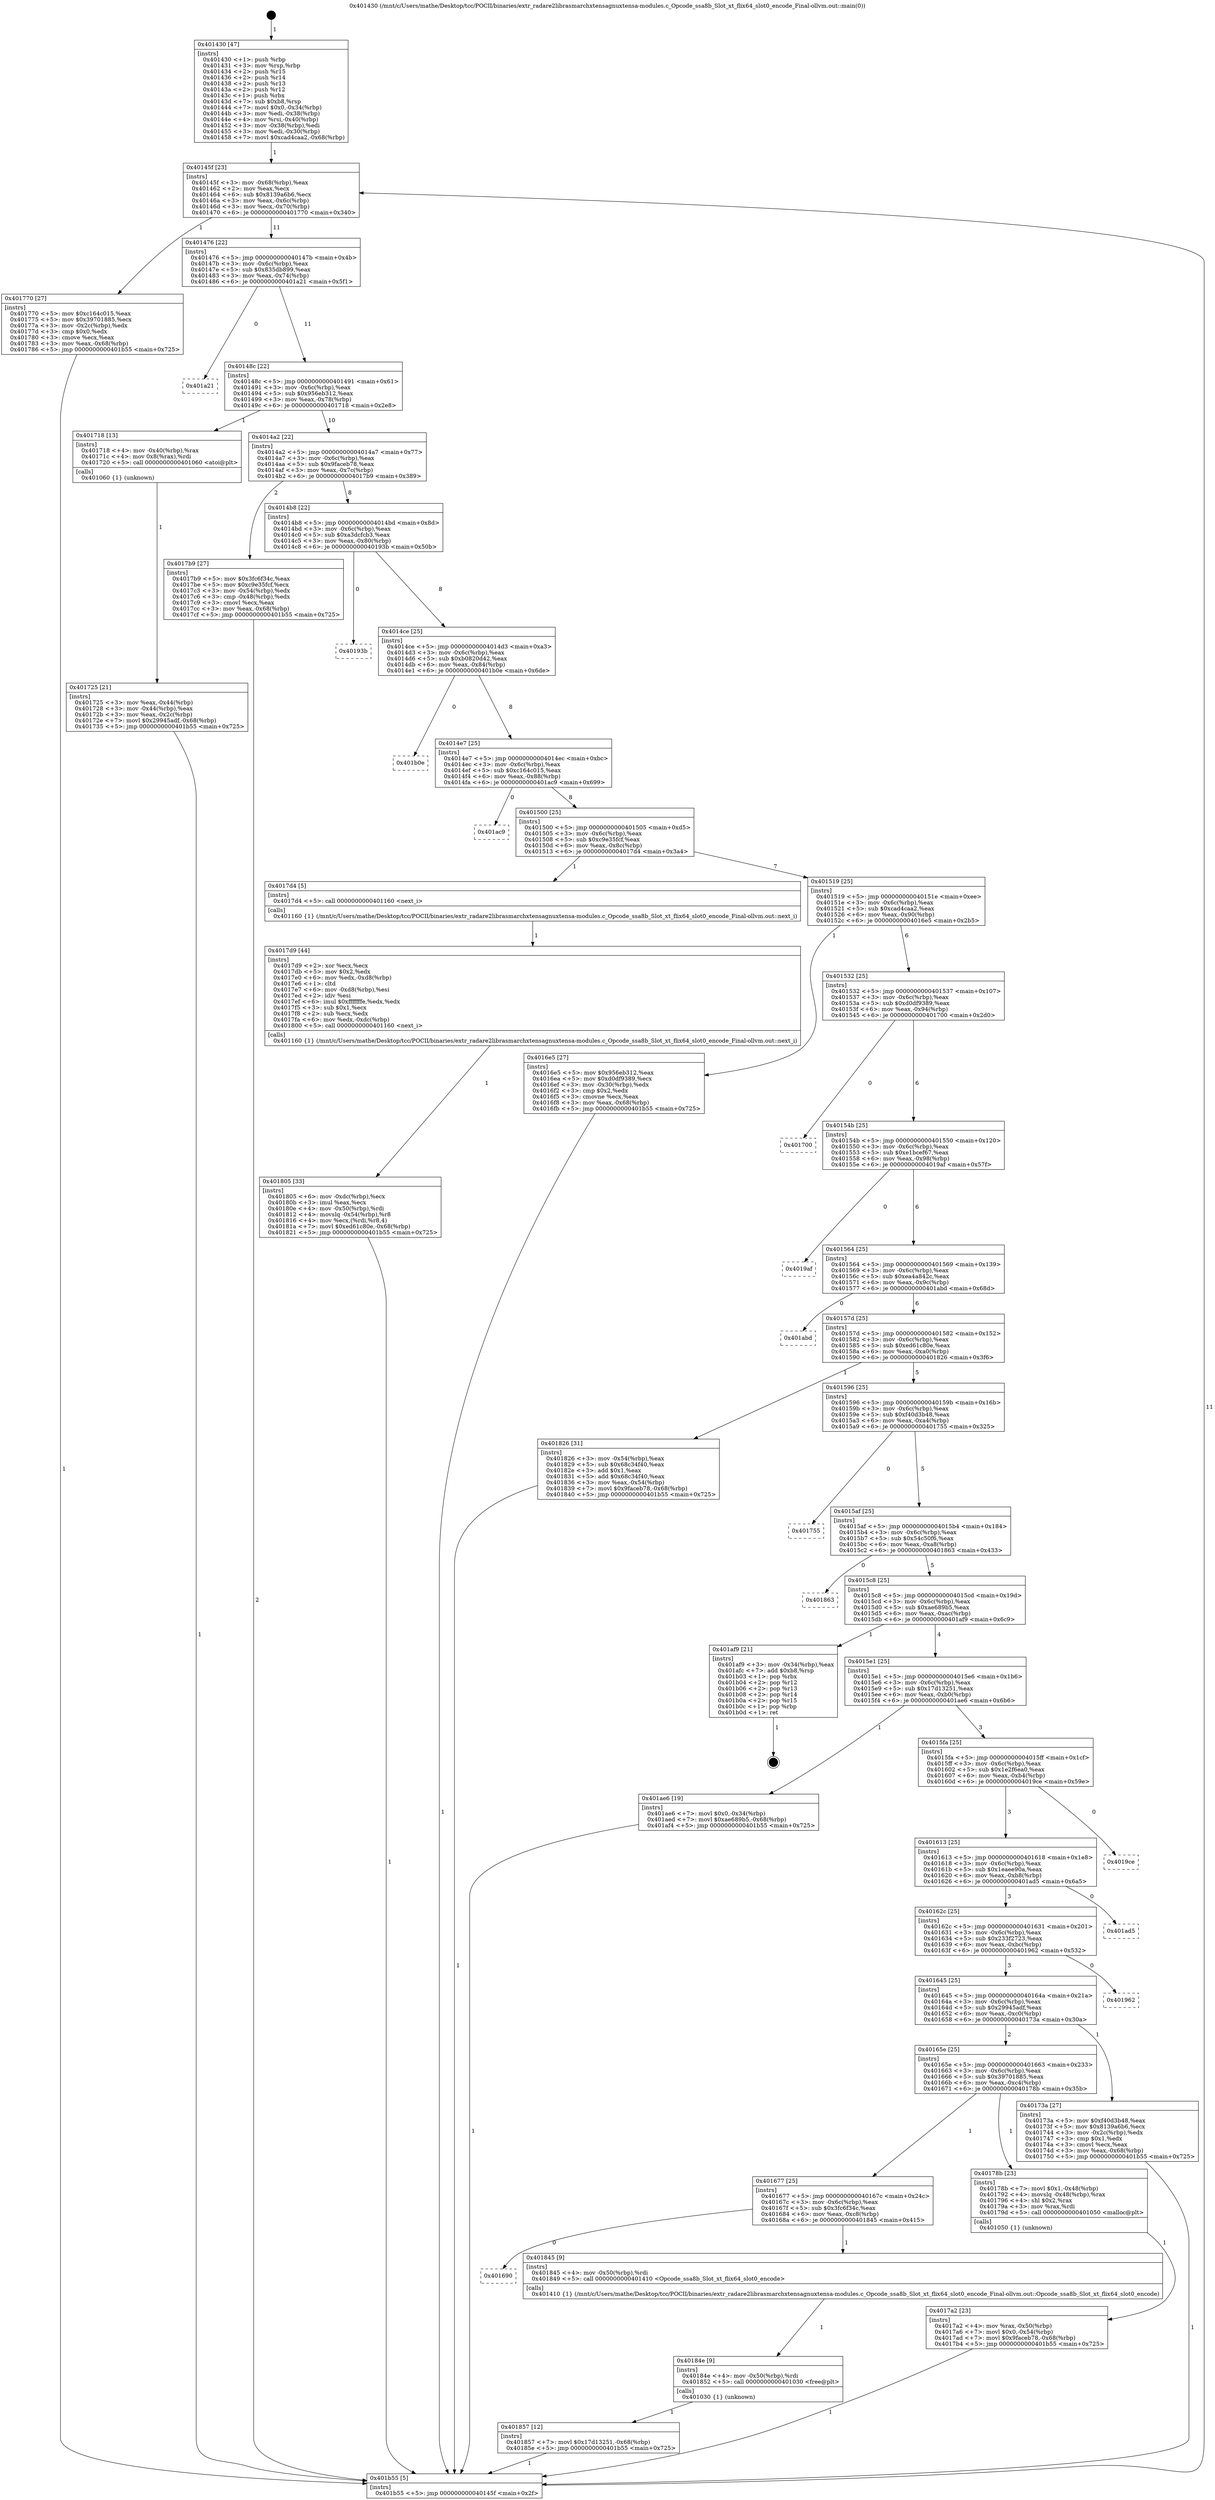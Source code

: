 digraph "0x401430" {
  label = "0x401430 (/mnt/c/Users/mathe/Desktop/tcc/POCII/binaries/extr_radare2librasmarchxtensagnuxtensa-modules.c_Opcode_ssa8b_Slot_xt_flix64_slot0_encode_Final-ollvm.out::main(0))"
  labelloc = "t"
  node[shape=record]

  Entry [label="",width=0.3,height=0.3,shape=circle,fillcolor=black,style=filled]
  "0x40145f" [label="{
     0x40145f [23]\l
     | [instrs]\l
     &nbsp;&nbsp;0x40145f \<+3\>: mov -0x68(%rbp),%eax\l
     &nbsp;&nbsp;0x401462 \<+2\>: mov %eax,%ecx\l
     &nbsp;&nbsp;0x401464 \<+6\>: sub $0x8139a6b6,%ecx\l
     &nbsp;&nbsp;0x40146a \<+3\>: mov %eax,-0x6c(%rbp)\l
     &nbsp;&nbsp;0x40146d \<+3\>: mov %ecx,-0x70(%rbp)\l
     &nbsp;&nbsp;0x401470 \<+6\>: je 0000000000401770 \<main+0x340\>\l
  }"]
  "0x401770" [label="{
     0x401770 [27]\l
     | [instrs]\l
     &nbsp;&nbsp;0x401770 \<+5\>: mov $0xc164c015,%eax\l
     &nbsp;&nbsp;0x401775 \<+5\>: mov $0x39701885,%ecx\l
     &nbsp;&nbsp;0x40177a \<+3\>: mov -0x2c(%rbp),%edx\l
     &nbsp;&nbsp;0x40177d \<+3\>: cmp $0x0,%edx\l
     &nbsp;&nbsp;0x401780 \<+3\>: cmove %ecx,%eax\l
     &nbsp;&nbsp;0x401783 \<+3\>: mov %eax,-0x68(%rbp)\l
     &nbsp;&nbsp;0x401786 \<+5\>: jmp 0000000000401b55 \<main+0x725\>\l
  }"]
  "0x401476" [label="{
     0x401476 [22]\l
     | [instrs]\l
     &nbsp;&nbsp;0x401476 \<+5\>: jmp 000000000040147b \<main+0x4b\>\l
     &nbsp;&nbsp;0x40147b \<+3\>: mov -0x6c(%rbp),%eax\l
     &nbsp;&nbsp;0x40147e \<+5\>: sub $0x835db899,%eax\l
     &nbsp;&nbsp;0x401483 \<+3\>: mov %eax,-0x74(%rbp)\l
     &nbsp;&nbsp;0x401486 \<+6\>: je 0000000000401a21 \<main+0x5f1\>\l
  }"]
  Exit [label="",width=0.3,height=0.3,shape=circle,fillcolor=black,style=filled,peripheries=2]
  "0x401a21" [label="{
     0x401a21\l
  }", style=dashed]
  "0x40148c" [label="{
     0x40148c [22]\l
     | [instrs]\l
     &nbsp;&nbsp;0x40148c \<+5\>: jmp 0000000000401491 \<main+0x61\>\l
     &nbsp;&nbsp;0x401491 \<+3\>: mov -0x6c(%rbp),%eax\l
     &nbsp;&nbsp;0x401494 \<+5\>: sub $0x956eb312,%eax\l
     &nbsp;&nbsp;0x401499 \<+3\>: mov %eax,-0x78(%rbp)\l
     &nbsp;&nbsp;0x40149c \<+6\>: je 0000000000401718 \<main+0x2e8\>\l
  }"]
  "0x401857" [label="{
     0x401857 [12]\l
     | [instrs]\l
     &nbsp;&nbsp;0x401857 \<+7\>: movl $0x17d13251,-0x68(%rbp)\l
     &nbsp;&nbsp;0x40185e \<+5\>: jmp 0000000000401b55 \<main+0x725\>\l
  }"]
  "0x401718" [label="{
     0x401718 [13]\l
     | [instrs]\l
     &nbsp;&nbsp;0x401718 \<+4\>: mov -0x40(%rbp),%rax\l
     &nbsp;&nbsp;0x40171c \<+4\>: mov 0x8(%rax),%rdi\l
     &nbsp;&nbsp;0x401720 \<+5\>: call 0000000000401060 \<atoi@plt\>\l
     | [calls]\l
     &nbsp;&nbsp;0x401060 \{1\} (unknown)\l
  }"]
  "0x4014a2" [label="{
     0x4014a2 [22]\l
     | [instrs]\l
     &nbsp;&nbsp;0x4014a2 \<+5\>: jmp 00000000004014a7 \<main+0x77\>\l
     &nbsp;&nbsp;0x4014a7 \<+3\>: mov -0x6c(%rbp),%eax\l
     &nbsp;&nbsp;0x4014aa \<+5\>: sub $0x9faceb78,%eax\l
     &nbsp;&nbsp;0x4014af \<+3\>: mov %eax,-0x7c(%rbp)\l
     &nbsp;&nbsp;0x4014b2 \<+6\>: je 00000000004017b9 \<main+0x389\>\l
  }"]
  "0x40184e" [label="{
     0x40184e [9]\l
     | [instrs]\l
     &nbsp;&nbsp;0x40184e \<+4\>: mov -0x50(%rbp),%rdi\l
     &nbsp;&nbsp;0x401852 \<+5\>: call 0000000000401030 \<free@plt\>\l
     | [calls]\l
     &nbsp;&nbsp;0x401030 \{1\} (unknown)\l
  }"]
  "0x4017b9" [label="{
     0x4017b9 [27]\l
     | [instrs]\l
     &nbsp;&nbsp;0x4017b9 \<+5\>: mov $0x3fc6f34c,%eax\l
     &nbsp;&nbsp;0x4017be \<+5\>: mov $0xc9e35fcf,%ecx\l
     &nbsp;&nbsp;0x4017c3 \<+3\>: mov -0x54(%rbp),%edx\l
     &nbsp;&nbsp;0x4017c6 \<+3\>: cmp -0x48(%rbp),%edx\l
     &nbsp;&nbsp;0x4017c9 \<+3\>: cmovl %ecx,%eax\l
     &nbsp;&nbsp;0x4017cc \<+3\>: mov %eax,-0x68(%rbp)\l
     &nbsp;&nbsp;0x4017cf \<+5\>: jmp 0000000000401b55 \<main+0x725\>\l
  }"]
  "0x4014b8" [label="{
     0x4014b8 [22]\l
     | [instrs]\l
     &nbsp;&nbsp;0x4014b8 \<+5\>: jmp 00000000004014bd \<main+0x8d\>\l
     &nbsp;&nbsp;0x4014bd \<+3\>: mov -0x6c(%rbp),%eax\l
     &nbsp;&nbsp;0x4014c0 \<+5\>: sub $0xa3dcfcb3,%eax\l
     &nbsp;&nbsp;0x4014c5 \<+3\>: mov %eax,-0x80(%rbp)\l
     &nbsp;&nbsp;0x4014c8 \<+6\>: je 000000000040193b \<main+0x50b\>\l
  }"]
  "0x401690" [label="{
     0x401690\l
  }", style=dashed]
  "0x40193b" [label="{
     0x40193b\l
  }", style=dashed]
  "0x4014ce" [label="{
     0x4014ce [25]\l
     | [instrs]\l
     &nbsp;&nbsp;0x4014ce \<+5\>: jmp 00000000004014d3 \<main+0xa3\>\l
     &nbsp;&nbsp;0x4014d3 \<+3\>: mov -0x6c(%rbp),%eax\l
     &nbsp;&nbsp;0x4014d6 \<+5\>: sub $0xb0820d42,%eax\l
     &nbsp;&nbsp;0x4014db \<+6\>: mov %eax,-0x84(%rbp)\l
     &nbsp;&nbsp;0x4014e1 \<+6\>: je 0000000000401b0e \<main+0x6de\>\l
  }"]
  "0x401845" [label="{
     0x401845 [9]\l
     | [instrs]\l
     &nbsp;&nbsp;0x401845 \<+4\>: mov -0x50(%rbp),%rdi\l
     &nbsp;&nbsp;0x401849 \<+5\>: call 0000000000401410 \<Opcode_ssa8b_Slot_xt_flix64_slot0_encode\>\l
     | [calls]\l
     &nbsp;&nbsp;0x401410 \{1\} (/mnt/c/Users/mathe/Desktop/tcc/POCII/binaries/extr_radare2librasmarchxtensagnuxtensa-modules.c_Opcode_ssa8b_Slot_xt_flix64_slot0_encode_Final-ollvm.out::Opcode_ssa8b_Slot_xt_flix64_slot0_encode)\l
  }"]
  "0x401b0e" [label="{
     0x401b0e\l
  }", style=dashed]
  "0x4014e7" [label="{
     0x4014e7 [25]\l
     | [instrs]\l
     &nbsp;&nbsp;0x4014e7 \<+5\>: jmp 00000000004014ec \<main+0xbc\>\l
     &nbsp;&nbsp;0x4014ec \<+3\>: mov -0x6c(%rbp),%eax\l
     &nbsp;&nbsp;0x4014ef \<+5\>: sub $0xc164c015,%eax\l
     &nbsp;&nbsp;0x4014f4 \<+6\>: mov %eax,-0x88(%rbp)\l
     &nbsp;&nbsp;0x4014fa \<+6\>: je 0000000000401ac9 \<main+0x699\>\l
  }"]
  "0x401805" [label="{
     0x401805 [33]\l
     | [instrs]\l
     &nbsp;&nbsp;0x401805 \<+6\>: mov -0xdc(%rbp),%ecx\l
     &nbsp;&nbsp;0x40180b \<+3\>: imul %eax,%ecx\l
     &nbsp;&nbsp;0x40180e \<+4\>: mov -0x50(%rbp),%rdi\l
     &nbsp;&nbsp;0x401812 \<+4\>: movslq -0x54(%rbp),%r8\l
     &nbsp;&nbsp;0x401816 \<+4\>: mov %ecx,(%rdi,%r8,4)\l
     &nbsp;&nbsp;0x40181a \<+7\>: movl $0xed61c80e,-0x68(%rbp)\l
     &nbsp;&nbsp;0x401821 \<+5\>: jmp 0000000000401b55 \<main+0x725\>\l
  }"]
  "0x401ac9" [label="{
     0x401ac9\l
  }", style=dashed]
  "0x401500" [label="{
     0x401500 [25]\l
     | [instrs]\l
     &nbsp;&nbsp;0x401500 \<+5\>: jmp 0000000000401505 \<main+0xd5\>\l
     &nbsp;&nbsp;0x401505 \<+3\>: mov -0x6c(%rbp),%eax\l
     &nbsp;&nbsp;0x401508 \<+5\>: sub $0xc9e35fcf,%eax\l
     &nbsp;&nbsp;0x40150d \<+6\>: mov %eax,-0x8c(%rbp)\l
     &nbsp;&nbsp;0x401513 \<+6\>: je 00000000004017d4 \<main+0x3a4\>\l
  }"]
  "0x4017d9" [label="{
     0x4017d9 [44]\l
     | [instrs]\l
     &nbsp;&nbsp;0x4017d9 \<+2\>: xor %ecx,%ecx\l
     &nbsp;&nbsp;0x4017db \<+5\>: mov $0x2,%edx\l
     &nbsp;&nbsp;0x4017e0 \<+6\>: mov %edx,-0xd8(%rbp)\l
     &nbsp;&nbsp;0x4017e6 \<+1\>: cltd\l
     &nbsp;&nbsp;0x4017e7 \<+6\>: mov -0xd8(%rbp),%esi\l
     &nbsp;&nbsp;0x4017ed \<+2\>: idiv %esi\l
     &nbsp;&nbsp;0x4017ef \<+6\>: imul $0xfffffffe,%edx,%edx\l
     &nbsp;&nbsp;0x4017f5 \<+3\>: sub $0x1,%ecx\l
     &nbsp;&nbsp;0x4017f8 \<+2\>: sub %ecx,%edx\l
     &nbsp;&nbsp;0x4017fa \<+6\>: mov %edx,-0xdc(%rbp)\l
     &nbsp;&nbsp;0x401800 \<+5\>: call 0000000000401160 \<next_i\>\l
     | [calls]\l
     &nbsp;&nbsp;0x401160 \{1\} (/mnt/c/Users/mathe/Desktop/tcc/POCII/binaries/extr_radare2librasmarchxtensagnuxtensa-modules.c_Opcode_ssa8b_Slot_xt_flix64_slot0_encode_Final-ollvm.out::next_i)\l
  }"]
  "0x4017d4" [label="{
     0x4017d4 [5]\l
     | [instrs]\l
     &nbsp;&nbsp;0x4017d4 \<+5\>: call 0000000000401160 \<next_i\>\l
     | [calls]\l
     &nbsp;&nbsp;0x401160 \{1\} (/mnt/c/Users/mathe/Desktop/tcc/POCII/binaries/extr_radare2librasmarchxtensagnuxtensa-modules.c_Opcode_ssa8b_Slot_xt_flix64_slot0_encode_Final-ollvm.out::next_i)\l
  }"]
  "0x401519" [label="{
     0x401519 [25]\l
     | [instrs]\l
     &nbsp;&nbsp;0x401519 \<+5\>: jmp 000000000040151e \<main+0xee\>\l
     &nbsp;&nbsp;0x40151e \<+3\>: mov -0x6c(%rbp),%eax\l
     &nbsp;&nbsp;0x401521 \<+5\>: sub $0xcad4caa2,%eax\l
     &nbsp;&nbsp;0x401526 \<+6\>: mov %eax,-0x90(%rbp)\l
     &nbsp;&nbsp;0x40152c \<+6\>: je 00000000004016e5 \<main+0x2b5\>\l
  }"]
  "0x4017a2" [label="{
     0x4017a2 [23]\l
     | [instrs]\l
     &nbsp;&nbsp;0x4017a2 \<+4\>: mov %rax,-0x50(%rbp)\l
     &nbsp;&nbsp;0x4017a6 \<+7\>: movl $0x0,-0x54(%rbp)\l
     &nbsp;&nbsp;0x4017ad \<+7\>: movl $0x9faceb78,-0x68(%rbp)\l
     &nbsp;&nbsp;0x4017b4 \<+5\>: jmp 0000000000401b55 \<main+0x725\>\l
  }"]
  "0x4016e5" [label="{
     0x4016e5 [27]\l
     | [instrs]\l
     &nbsp;&nbsp;0x4016e5 \<+5\>: mov $0x956eb312,%eax\l
     &nbsp;&nbsp;0x4016ea \<+5\>: mov $0xd0df9389,%ecx\l
     &nbsp;&nbsp;0x4016ef \<+3\>: mov -0x30(%rbp),%edx\l
     &nbsp;&nbsp;0x4016f2 \<+3\>: cmp $0x2,%edx\l
     &nbsp;&nbsp;0x4016f5 \<+3\>: cmovne %ecx,%eax\l
     &nbsp;&nbsp;0x4016f8 \<+3\>: mov %eax,-0x68(%rbp)\l
     &nbsp;&nbsp;0x4016fb \<+5\>: jmp 0000000000401b55 \<main+0x725\>\l
  }"]
  "0x401532" [label="{
     0x401532 [25]\l
     | [instrs]\l
     &nbsp;&nbsp;0x401532 \<+5\>: jmp 0000000000401537 \<main+0x107\>\l
     &nbsp;&nbsp;0x401537 \<+3\>: mov -0x6c(%rbp),%eax\l
     &nbsp;&nbsp;0x40153a \<+5\>: sub $0xd0df9389,%eax\l
     &nbsp;&nbsp;0x40153f \<+6\>: mov %eax,-0x94(%rbp)\l
     &nbsp;&nbsp;0x401545 \<+6\>: je 0000000000401700 \<main+0x2d0\>\l
  }"]
  "0x401b55" [label="{
     0x401b55 [5]\l
     | [instrs]\l
     &nbsp;&nbsp;0x401b55 \<+5\>: jmp 000000000040145f \<main+0x2f\>\l
  }"]
  "0x401430" [label="{
     0x401430 [47]\l
     | [instrs]\l
     &nbsp;&nbsp;0x401430 \<+1\>: push %rbp\l
     &nbsp;&nbsp;0x401431 \<+3\>: mov %rsp,%rbp\l
     &nbsp;&nbsp;0x401434 \<+2\>: push %r15\l
     &nbsp;&nbsp;0x401436 \<+2\>: push %r14\l
     &nbsp;&nbsp;0x401438 \<+2\>: push %r13\l
     &nbsp;&nbsp;0x40143a \<+2\>: push %r12\l
     &nbsp;&nbsp;0x40143c \<+1\>: push %rbx\l
     &nbsp;&nbsp;0x40143d \<+7\>: sub $0xb8,%rsp\l
     &nbsp;&nbsp;0x401444 \<+7\>: movl $0x0,-0x34(%rbp)\l
     &nbsp;&nbsp;0x40144b \<+3\>: mov %edi,-0x38(%rbp)\l
     &nbsp;&nbsp;0x40144e \<+4\>: mov %rsi,-0x40(%rbp)\l
     &nbsp;&nbsp;0x401452 \<+3\>: mov -0x38(%rbp),%edi\l
     &nbsp;&nbsp;0x401455 \<+3\>: mov %edi,-0x30(%rbp)\l
     &nbsp;&nbsp;0x401458 \<+7\>: movl $0xcad4caa2,-0x68(%rbp)\l
  }"]
  "0x401725" [label="{
     0x401725 [21]\l
     | [instrs]\l
     &nbsp;&nbsp;0x401725 \<+3\>: mov %eax,-0x44(%rbp)\l
     &nbsp;&nbsp;0x401728 \<+3\>: mov -0x44(%rbp),%eax\l
     &nbsp;&nbsp;0x40172b \<+3\>: mov %eax,-0x2c(%rbp)\l
     &nbsp;&nbsp;0x40172e \<+7\>: movl $0x29945adf,-0x68(%rbp)\l
     &nbsp;&nbsp;0x401735 \<+5\>: jmp 0000000000401b55 \<main+0x725\>\l
  }"]
  "0x401677" [label="{
     0x401677 [25]\l
     | [instrs]\l
     &nbsp;&nbsp;0x401677 \<+5\>: jmp 000000000040167c \<main+0x24c\>\l
     &nbsp;&nbsp;0x40167c \<+3\>: mov -0x6c(%rbp),%eax\l
     &nbsp;&nbsp;0x40167f \<+5\>: sub $0x3fc6f34c,%eax\l
     &nbsp;&nbsp;0x401684 \<+6\>: mov %eax,-0xc8(%rbp)\l
     &nbsp;&nbsp;0x40168a \<+6\>: je 0000000000401845 \<main+0x415\>\l
  }"]
  "0x401700" [label="{
     0x401700\l
  }", style=dashed]
  "0x40154b" [label="{
     0x40154b [25]\l
     | [instrs]\l
     &nbsp;&nbsp;0x40154b \<+5\>: jmp 0000000000401550 \<main+0x120\>\l
     &nbsp;&nbsp;0x401550 \<+3\>: mov -0x6c(%rbp),%eax\l
     &nbsp;&nbsp;0x401553 \<+5\>: sub $0xe1bcef67,%eax\l
     &nbsp;&nbsp;0x401558 \<+6\>: mov %eax,-0x98(%rbp)\l
     &nbsp;&nbsp;0x40155e \<+6\>: je 00000000004019af \<main+0x57f\>\l
  }"]
  "0x40178b" [label="{
     0x40178b [23]\l
     | [instrs]\l
     &nbsp;&nbsp;0x40178b \<+7\>: movl $0x1,-0x48(%rbp)\l
     &nbsp;&nbsp;0x401792 \<+4\>: movslq -0x48(%rbp),%rax\l
     &nbsp;&nbsp;0x401796 \<+4\>: shl $0x2,%rax\l
     &nbsp;&nbsp;0x40179a \<+3\>: mov %rax,%rdi\l
     &nbsp;&nbsp;0x40179d \<+5\>: call 0000000000401050 \<malloc@plt\>\l
     | [calls]\l
     &nbsp;&nbsp;0x401050 \{1\} (unknown)\l
  }"]
  "0x4019af" [label="{
     0x4019af\l
  }", style=dashed]
  "0x401564" [label="{
     0x401564 [25]\l
     | [instrs]\l
     &nbsp;&nbsp;0x401564 \<+5\>: jmp 0000000000401569 \<main+0x139\>\l
     &nbsp;&nbsp;0x401569 \<+3\>: mov -0x6c(%rbp),%eax\l
     &nbsp;&nbsp;0x40156c \<+5\>: sub $0xea4a842c,%eax\l
     &nbsp;&nbsp;0x401571 \<+6\>: mov %eax,-0x9c(%rbp)\l
     &nbsp;&nbsp;0x401577 \<+6\>: je 0000000000401abd \<main+0x68d\>\l
  }"]
  "0x40165e" [label="{
     0x40165e [25]\l
     | [instrs]\l
     &nbsp;&nbsp;0x40165e \<+5\>: jmp 0000000000401663 \<main+0x233\>\l
     &nbsp;&nbsp;0x401663 \<+3\>: mov -0x6c(%rbp),%eax\l
     &nbsp;&nbsp;0x401666 \<+5\>: sub $0x39701885,%eax\l
     &nbsp;&nbsp;0x40166b \<+6\>: mov %eax,-0xc4(%rbp)\l
     &nbsp;&nbsp;0x401671 \<+6\>: je 000000000040178b \<main+0x35b\>\l
  }"]
  "0x401abd" [label="{
     0x401abd\l
  }", style=dashed]
  "0x40157d" [label="{
     0x40157d [25]\l
     | [instrs]\l
     &nbsp;&nbsp;0x40157d \<+5\>: jmp 0000000000401582 \<main+0x152\>\l
     &nbsp;&nbsp;0x401582 \<+3\>: mov -0x6c(%rbp),%eax\l
     &nbsp;&nbsp;0x401585 \<+5\>: sub $0xed61c80e,%eax\l
     &nbsp;&nbsp;0x40158a \<+6\>: mov %eax,-0xa0(%rbp)\l
     &nbsp;&nbsp;0x401590 \<+6\>: je 0000000000401826 \<main+0x3f6\>\l
  }"]
  "0x40173a" [label="{
     0x40173a [27]\l
     | [instrs]\l
     &nbsp;&nbsp;0x40173a \<+5\>: mov $0xf40d3b48,%eax\l
     &nbsp;&nbsp;0x40173f \<+5\>: mov $0x8139a6b6,%ecx\l
     &nbsp;&nbsp;0x401744 \<+3\>: mov -0x2c(%rbp),%edx\l
     &nbsp;&nbsp;0x401747 \<+3\>: cmp $0x1,%edx\l
     &nbsp;&nbsp;0x40174a \<+3\>: cmovl %ecx,%eax\l
     &nbsp;&nbsp;0x40174d \<+3\>: mov %eax,-0x68(%rbp)\l
     &nbsp;&nbsp;0x401750 \<+5\>: jmp 0000000000401b55 \<main+0x725\>\l
  }"]
  "0x401826" [label="{
     0x401826 [31]\l
     | [instrs]\l
     &nbsp;&nbsp;0x401826 \<+3\>: mov -0x54(%rbp),%eax\l
     &nbsp;&nbsp;0x401829 \<+5\>: sub $0x68c34f40,%eax\l
     &nbsp;&nbsp;0x40182e \<+3\>: add $0x1,%eax\l
     &nbsp;&nbsp;0x401831 \<+5\>: add $0x68c34f40,%eax\l
     &nbsp;&nbsp;0x401836 \<+3\>: mov %eax,-0x54(%rbp)\l
     &nbsp;&nbsp;0x401839 \<+7\>: movl $0x9faceb78,-0x68(%rbp)\l
     &nbsp;&nbsp;0x401840 \<+5\>: jmp 0000000000401b55 \<main+0x725\>\l
  }"]
  "0x401596" [label="{
     0x401596 [25]\l
     | [instrs]\l
     &nbsp;&nbsp;0x401596 \<+5\>: jmp 000000000040159b \<main+0x16b\>\l
     &nbsp;&nbsp;0x40159b \<+3\>: mov -0x6c(%rbp),%eax\l
     &nbsp;&nbsp;0x40159e \<+5\>: sub $0xf40d3b48,%eax\l
     &nbsp;&nbsp;0x4015a3 \<+6\>: mov %eax,-0xa4(%rbp)\l
     &nbsp;&nbsp;0x4015a9 \<+6\>: je 0000000000401755 \<main+0x325\>\l
  }"]
  "0x401645" [label="{
     0x401645 [25]\l
     | [instrs]\l
     &nbsp;&nbsp;0x401645 \<+5\>: jmp 000000000040164a \<main+0x21a\>\l
     &nbsp;&nbsp;0x40164a \<+3\>: mov -0x6c(%rbp),%eax\l
     &nbsp;&nbsp;0x40164d \<+5\>: sub $0x29945adf,%eax\l
     &nbsp;&nbsp;0x401652 \<+6\>: mov %eax,-0xc0(%rbp)\l
     &nbsp;&nbsp;0x401658 \<+6\>: je 000000000040173a \<main+0x30a\>\l
  }"]
  "0x401755" [label="{
     0x401755\l
  }", style=dashed]
  "0x4015af" [label="{
     0x4015af [25]\l
     | [instrs]\l
     &nbsp;&nbsp;0x4015af \<+5\>: jmp 00000000004015b4 \<main+0x184\>\l
     &nbsp;&nbsp;0x4015b4 \<+3\>: mov -0x6c(%rbp),%eax\l
     &nbsp;&nbsp;0x4015b7 \<+5\>: sub $0x54c50f6,%eax\l
     &nbsp;&nbsp;0x4015bc \<+6\>: mov %eax,-0xa8(%rbp)\l
     &nbsp;&nbsp;0x4015c2 \<+6\>: je 0000000000401863 \<main+0x433\>\l
  }"]
  "0x401962" [label="{
     0x401962\l
  }", style=dashed]
  "0x401863" [label="{
     0x401863\l
  }", style=dashed]
  "0x4015c8" [label="{
     0x4015c8 [25]\l
     | [instrs]\l
     &nbsp;&nbsp;0x4015c8 \<+5\>: jmp 00000000004015cd \<main+0x19d\>\l
     &nbsp;&nbsp;0x4015cd \<+3\>: mov -0x6c(%rbp),%eax\l
     &nbsp;&nbsp;0x4015d0 \<+5\>: sub $0xae689b5,%eax\l
     &nbsp;&nbsp;0x4015d5 \<+6\>: mov %eax,-0xac(%rbp)\l
     &nbsp;&nbsp;0x4015db \<+6\>: je 0000000000401af9 \<main+0x6c9\>\l
  }"]
  "0x40162c" [label="{
     0x40162c [25]\l
     | [instrs]\l
     &nbsp;&nbsp;0x40162c \<+5\>: jmp 0000000000401631 \<main+0x201\>\l
     &nbsp;&nbsp;0x401631 \<+3\>: mov -0x6c(%rbp),%eax\l
     &nbsp;&nbsp;0x401634 \<+5\>: sub $0x233f2723,%eax\l
     &nbsp;&nbsp;0x401639 \<+6\>: mov %eax,-0xbc(%rbp)\l
     &nbsp;&nbsp;0x40163f \<+6\>: je 0000000000401962 \<main+0x532\>\l
  }"]
  "0x401af9" [label="{
     0x401af9 [21]\l
     | [instrs]\l
     &nbsp;&nbsp;0x401af9 \<+3\>: mov -0x34(%rbp),%eax\l
     &nbsp;&nbsp;0x401afc \<+7\>: add $0xb8,%rsp\l
     &nbsp;&nbsp;0x401b03 \<+1\>: pop %rbx\l
     &nbsp;&nbsp;0x401b04 \<+2\>: pop %r12\l
     &nbsp;&nbsp;0x401b06 \<+2\>: pop %r13\l
     &nbsp;&nbsp;0x401b08 \<+2\>: pop %r14\l
     &nbsp;&nbsp;0x401b0a \<+2\>: pop %r15\l
     &nbsp;&nbsp;0x401b0c \<+1\>: pop %rbp\l
     &nbsp;&nbsp;0x401b0d \<+1\>: ret\l
  }"]
  "0x4015e1" [label="{
     0x4015e1 [25]\l
     | [instrs]\l
     &nbsp;&nbsp;0x4015e1 \<+5\>: jmp 00000000004015e6 \<main+0x1b6\>\l
     &nbsp;&nbsp;0x4015e6 \<+3\>: mov -0x6c(%rbp),%eax\l
     &nbsp;&nbsp;0x4015e9 \<+5\>: sub $0x17d13251,%eax\l
     &nbsp;&nbsp;0x4015ee \<+6\>: mov %eax,-0xb0(%rbp)\l
     &nbsp;&nbsp;0x4015f4 \<+6\>: je 0000000000401ae6 \<main+0x6b6\>\l
  }"]
  "0x401ad5" [label="{
     0x401ad5\l
  }", style=dashed]
  "0x401ae6" [label="{
     0x401ae6 [19]\l
     | [instrs]\l
     &nbsp;&nbsp;0x401ae6 \<+7\>: movl $0x0,-0x34(%rbp)\l
     &nbsp;&nbsp;0x401aed \<+7\>: movl $0xae689b5,-0x68(%rbp)\l
     &nbsp;&nbsp;0x401af4 \<+5\>: jmp 0000000000401b55 \<main+0x725\>\l
  }"]
  "0x4015fa" [label="{
     0x4015fa [25]\l
     | [instrs]\l
     &nbsp;&nbsp;0x4015fa \<+5\>: jmp 00000000004015ff \<main+0x1cf\>\l
     &nbsp;&nbsp;0x4015ff \<+3\>: mov -0x6c(%rbp),%eax\l
     &nbsp;&nbsp;0x401602 \<+5\>: sub $0x1e2f6ea0,%eax\l
     &nbsp;&nbsp;0x401607 \<+6\>: mov %eax,-0xb4(%rbp)\l
     &nbsp;&nbsp;0x40160d \<+6\>: je 00000000004019ce \<main+0x59e\>\l
  }"]
  "0x401613" [label="{
     0x401613 [25]\l
     | [instrs]\l
     &nbsp;&nbsp;0x401613 \<+5\>: jmp 0000000000401618 \<main+0x1e8\>\l
     &nbsp;&nbsp;0x401618 \<+3\>: mov -0x6c(%rbp),%eax\l
     &nbsp;&nbsp;0x40161b \<+5\>: sub $0x1eaee90a,%eax\l
     &nbsp;&nbsp;0x401620 \<+6\>: mov %eax,-0xb8(%rbp)\l
     &nbsp;&nbsp;0x401626 \<+6\>: je 0000000000401ad5 \<main+0x6a5\>\l
  }"]
  "0x4019ce" [label="{
     0x4019ce\l
  }", style=dashed]
  Entry -> "0x401430" [label=" 1"]
  "0x40145f" -> "0x401770" [label=" 1"]
  "0x40145f" -> "0x401476" [label=" 11"]
  "0x401af9" -> Exit [label=" 1"]
  "0x401476" -> "0x401a21" [label=" 0"]
  "0x401476" -> "0x40148c" [label=" 11"]
  "0x401ae6" -> "0x401b55" [label=" 1"]
  "0x40148c" -> "0x401718" [label=" 1"]
  "0x40148c" -> "0x4014a2" [label=" 10"]
  "0x401857" -> "0x401b55" [label=" 1"]
  "0x4014a2" -> "0x4017b9" [label=" 2"]
  "0x4014a2" -> "0x4014b8" [label=" 8"]
  "0x40184e" -> "0x401857" [label=" 1"]
  "0x4014b8" -> "0x40193b" [label=" 0"]
  "0x4014b8" -> "0x4014ce" [label=" 8"]
  "0x401845" -> "0x40184e" [label=" 1"]
  "0x4014ce" -> "0x401b0e" [label=" 0"]
  "0x4014ce" -> "0x4014e7" [label=" 8"]
  "0x401677" -> "0x401690" [label=" 0"]
  "0x4014e7" -> "0x401ac9" [label=" 0"]
  "0x4014e7" -> "0x401500" [label=" 8"]
  "0x401677" -> "0x401845" [label=" 1"]
  "0x401500" -> "0x4017d4" [label=" 1"]
  "0x401500" -> "0x401519" [label=" 7"]
  "0x401826" -> "0x401b55" [label=" 1"]
  "0x401519" -> "0x4016e5" [label=" 1"]
  "0x401519" -> "0x401532" [label=" 6"]
  "0x4016e5" -> "0x401b55" [label=" 1"]
  "0x401430" -> "0x40145f" [label=" 1"]
  "0x401b55" -> "0x40145f" [label=" 11"]
  "0x401718" -> "0x401725" [label=" 1"]
  "0x401725" -> "0x401b55" [label=" 1"]
  "0x401805" -> "0x401b55" [label=" 1"]
  "0x401532" -> "0x401700" [label=" 0"]
  "0x401532" -> "0x40154b" [label=" 6"]
  "0x4017d9" -> "0x401805" [label=" 1"]
  "0x40154b" -> "0x4019af" [label=" 0"]
  "0x40154b" -> "0x401564" [label=" 6"]
  "0x4017d4" -> "0x4017d9" [label=" 1"]
  "0x401564" -> "0x401abd" [label=" 0"]
  "0x401564" -> "0x40157d" [label=" 6"]
  "0x4017a2" -> "0x401b55" [label=" 1"]
  "0x40157d" -> "0x401826" [label=" 1"]
  "0x40157d" -> "0x401596" [label=" 5"]
  "0x40178b" -> "0x4017a2" [label=" 1"]
  "0x401596" -> "0x401755" [label=" 0"]
  "0x401596" -> "0x4015af" [label=" 5"]
  "0x40165e" -> "0x40178b" [label=" 1"]
  "0x4015af" -> "0x401863" [label=" 0"]
  "0x4015af" -> "0x4015c8" [label=" 5"]
  "0x4017b9" -> "0x401b55" [label=" 2"]
  "0x4015c8" -> "0x401af9" [label=" 1"]
  "0x4015c8" -> "0x4015e1" [label=" 4"]
  "0x40173a" -> "0x401b55" [label=" 1"]
  "0x4015e1" -> "0x401ae6" [label=" 1"]
  "0x4015e1" -> "0x4015fa" [label=" 3"]
  "0x401645" -> "0x40165e" [label=" 2"]
  "0x4015fa" -> "0x4019ce" [label=" 0"]
  "0x4015fa" -> "0x401613" [label=" 3"]
  "0x401645" -> "0x40173a" [label=" 1"]
  "0x401613" -> "0x401ad5" [label=" 0"]
  "0x401613" -> "0x40162c" [label=" 3"]
  "0x401770" -> "0x401b55" [label=" 1"]
  "0x40162c" -> "0x401962" [label=" 0"]
  "0x40162c" -> "0x401645" [label=" 3"]
  "0x40165e" -> "0x401677" [label=" 1"]
}

